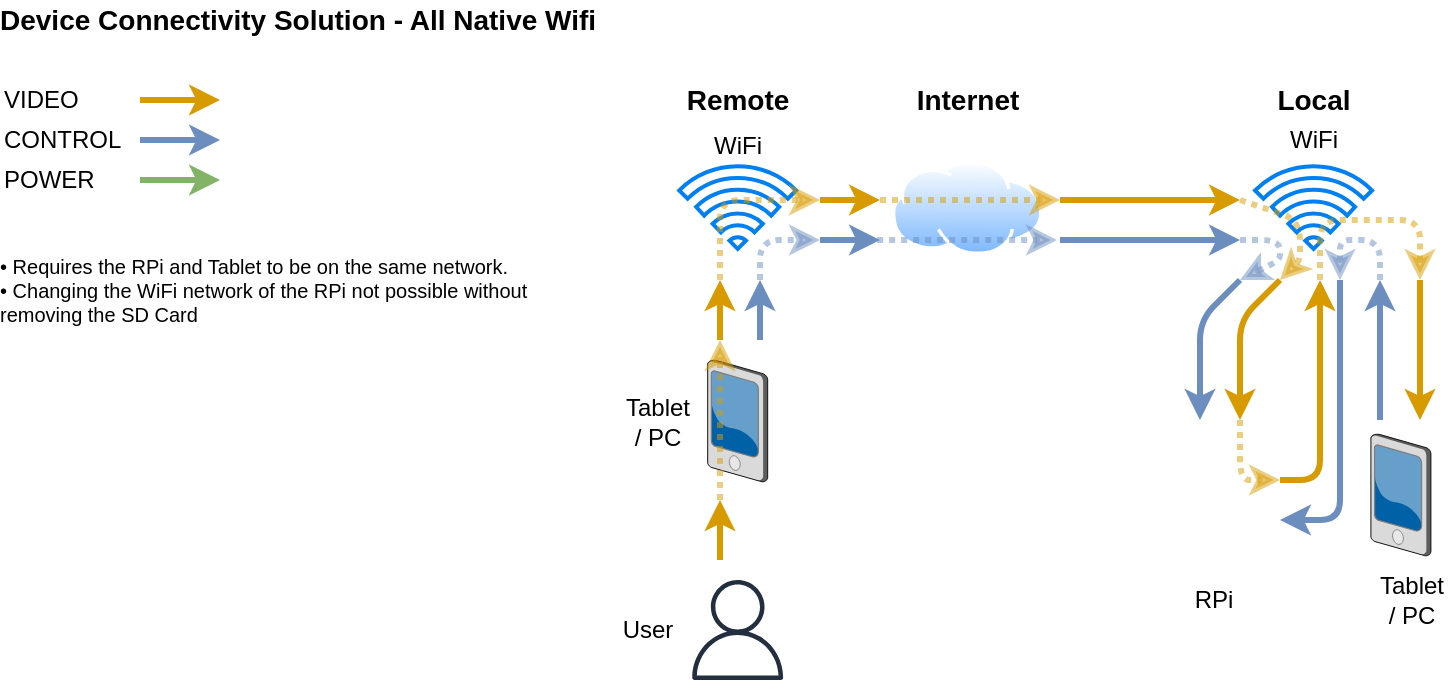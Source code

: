 <mxfile version="13.7.7"><diagram id="H0C3x1wtowre6UUmvb6N" name="Page-1"><mxGraphModel dx="1221" dy="578" grid="1" gridSize="10" guides="1" tooltips="1" connect="1" arrows="1" fold="1" page="1" pageScale="1" pageWidth="827" pageHeight="1169" math="0" shadow="0"><root><mxCell id="0"/><mxCell id="1" parent="0"/><mxCell id="VdSbWNa9EGaHtR1fiAJP-2" value="" style="verticalLabelPosition=bottom;aspect=fixed;html=1;verticalAlign=top;strokeColor=none;align=center;outlineConnect=0;shape=mxgraph.citrix.pda;" vertex="1" parent="1"><mxGeometry x="725.46" y="257" width="30" height="61" as="geometry"/></mxCell><mxCell id="VdSbWNa9EGaHtR1fiAJP-3" value="" style="verticalLabelPosition=bottom;aspect=fixed;html=1;verticalAlign=top;strokeColor=none;align=center;outlineConnect=0;shape=mxgraph.citrix.pda;" vertex="1" parent="1"><mxGeometry x="393.85" y="220" width="30" height="61" as="geometry"/></mxCell><mxCell id="VdSbWNa9EGaHtR1fiAJP-4" value="" style="outlineConnect=0;fontColor=#232F3E;gradientColor=none;fillColor=#232F3E;strokeColor=none;dashed=0;verticalLabelPosition=bottom;verticalAlign=top;align=center;html=1;fontSize=12;fontStyle=0;aspect=fixed;pointerEvents=1;shape=mxgraph.aws4.user;" vertex="1" parent="1"><mxGeometry x="383.85" y="330" width="50" height="50" as="geometry"/></mxCell><mxCell id="VdSbWNa9EGaHtR1fiAJP-6" value="" style="shape=image;html=1;verticalAlign=top;verticalLabelPosition=bottom;labelBackgroundColor=#ffffff;imageAspect=0;aspect=fixed;image=https://cdn4.iconfinder.com/data/icons/logos-and-brands/512/272_Raspberry_Pi_logo-128.png" vertex="1" parent="1"><mxGeometry x="620" y="260.5" width="54" height="54" as="geometry"/></mxCell><mxCell id="VdSbWNa9EGaHtR1fiAJP-8" value="" style="html=1;verticalLabelPosition=bottom;align=center;labelBackgroundColor=#ffffff;verticalAlign=bottom;strokeWidth=2;strokeColor=#0080F0;shadow=0;dashed=0;shape=mxgraph.ios7.icons.wifi;pointerEvents=1" vertex="1" parent="1"><mxGeometry x="379.63" y="123.08" width="58.45" height="41.33" as="geometry"/></mxCell><mxCell id="VdSbWNa9EGaHtR1fiAJP-9" value="" style="aspect=fixed;perimeter=ellipsePerimeter;html=1;align=center;shadow=0;dashed=0;spacingTop=3;image;image=img/lib/active_directory/internet_cloud.svg;" vertex="1" parent="1"><mxGeometry x="485.88" y="120" width="75.39" height="47.5" as="geometry"/></mxCell><mxCell id="VdSbWNa9EGaHtR1fiAJP-13" value="WiFi" style="text;html=1;strokeColor=none;fillColor=none;align=center;verticalAlign=middle;whiteSpace=wrap;rounded=0;" vertex="1" parent="1"><mxGeometry x="388.85" y="103.08" width="40" height="20" as="geometry"/></mxCell><mxCell id="VdSbWNa9EGaHtR1fiAJP-14" value="Internet" style="text;html=1;strokeColor=none;fillColor=none;align=center;verticalAlign=middle;whiteSpace=wrap;rounded=0;fontSize=14;fontStyle=1" vertex="1" parent="1"><mxGeometry x="503.57" y="80" width="40" height="20" as="geometry"/></mxCell><mxCell id="VdSbWNa9EGaHtR1fiAJP-16" value="Remote" style="text;html=1;strokeColor=none;fillColor=none;align=center;verticalAlign=middle;whiteSpace=wrap;rounded=0;fontSize=14;fontStyle=1" vertex="1" parent="1"><mxGeometry x="388.85" y="80" width="40" height="20" as="geometry"/></mxCell><mxCell id="VdSbWNa9EGaHtR1fiAJP-17" value="Tablet / PC" style="text;html=1;strokeColor=none;fillColor=none;align=center;verticalAlign=middle;whiteSpace=wrap;rounded=0;" vertex="1" parent="1"><mxGeometry x="348.85" y="240.5" width="40" height="20" as="geometry"/></mxCell><mxCell id="VdSbWNa9EGaHtR1fiAJP-18" value="User" style="text;html=1;strokeColor=none;fillColor=none;align=center;verticalAlign=middle;whiteSpace=wrap;rounded=0;" vertex="1" parent="1"><mxGeometry x="343.85" y="345" width="40" height="20" as="geometry"/></mxCell><mxCell id="VdSbWNa9EGaHtR1fiAJP-19" value="Local" style="text;html=1;strokeColor=none;fillColor=none;align=center;verticalAlign=middle;whiteSpace=wrap;rounded=0;fontSize=14;fontStyle=1" vertex="1" parent="1"><mxGeometry x="676.77" y="80" width="40" height="20" as="geometry"/></mxCell><mxCell id="VdSbWNa9EGaHtR1fiAJP-22" value="Tablet / PC" style="text;html=1;strokeColor=none;fillColor=none;align=center;verticalAlign=middle;whiteSpace=wrap;rounded=0;" vertex="1" parent="1"><mxGeometry x="726" y="330" width="40" height="20" as="geometry"/></mxCell><mxCell id="VdSbWNa9EGaHtR1fiAJP-28" value="Device Connectivity Solution - All Native Wifi" style="text;html=1;strokeColor=none;fillColor=none;align=left;verticalAlign=middle;whiteSpace=wrap;rounded=0;fontSize=14;fontStyle=1;spacing=0;" vertex="1" parent="1"><mxGeometry x="40" y="40" width="330.75" height="20" as="geometry"/></mxCell><mxCell id="VdSbWNa9EGaHtR1fiAJP-37" value="" style="html=1;verticalLabelPosition=bottom;align=center;labelBackgroundColor=#ffffff;verticalAlign=bottom;strokeWidth=2;strokeColor=#0080F0;shadow=0;dashed=0;shape=mxgraph.ios7.icons.wifi;pointerEvents=1" vertex="1" parent="1"><mxGeometry x="667.55" y="123.08" width="58.45" height="41.33" as="geometry"/></mxCell><mxCell id="VdSbWNa9EGaHtR1fiAJP-42" value="" style="endArrow=classic;html=1;strokeWidth=3;fontSize=14;fillColor=#dae8fc;strokeColor=#6c8ebf;" edge="1" parent="1"><mxGeometry width="50" height="50" relative="1" as="geometry"><mxPoint x="420" y="210" as="sourcePoint"/><mxPoint x="420" y="180" as="targetPoint"/></mxGeometry></mxCell><mxCell id="VdSbWNa9EGaHtR1fiAJP-43" value="" style="endArrow=classic;html=1;strokeWidth=3;fontSize=14;fillColor=#dae8fc;strokeColor=#6c8ebf;" edge="1" parent="1"><mxGeometry width="50" height="50" relative="1" as="geometry"><mxPoint x="450" y="160" as="sourcePoint"/><mxPoint x="480" y="160" as="targetPoint"/></mxGeometry></mxCell><mxCell id="VdSbWNa9EGaHtR1fiAJP-44" value="" style="endArrow=classic;html=1;strokeWidth=3;fontSize=14;fillColor=#dae8fc;strokeColor=#6c8ebf;" edge="1" parent="1"><mxGeometry width="50" height="50" relative="1" as="geometry"><mxPoint x="570" y="160" as="sourcePoint"/><mxPoint x="660" y="160" as="targetPoint"/></mxGeometry></mxCell><mxCell id="VdSbWNa9EGaHtR1fiAJP-45" value="" style="endArrow=classic;html=1;strokeWidth=3;fontSize=14;fillColor=#dae8fc;strokeColor=#6c8ebf;" edge="1" parent="1"><mxGeometry width="50" height="50" relative="1" as="geometry"><mxPoint x="660" y="180" as="sourcePoint"/><mxPoint x="640" y="250" as="targetPoint"/><Array as="points"><mxPoint x="640" y="200"/></Array></mxGeometry></mxCell><mxCell id="VdSbWNa9EGaHtR1fiAJP-47" value="RPi" style="text;html=1;strokeColor=none;fillColor=none;align=center;verticalAlign=middle;whiteSpace=wrap;rounded=0;" vertex="1" parent="1"><mxGeometry x="627" y="330" width="40" height="20" as="geometry"/></mxCell><mxCell id="VdSbWNa9EGaHtR1fiAJP-48" value="WiFi" style="text;html=1;strokeColor=none;fillColor=none;align=center;verticalAlign=middle;whiteSpace=wrap;rounded=0;" vertex="1" parent="1"><mxGeometry x="676.77" y="100" width="40" height="20" as="geometry"/></mxCell><mxCell id="VdSbWNa9EGaHtR1fiAJP-49" value="" style="endArrow=classic;html=1;strokeWidth=3;fontSize=14;fillColor=#ffe6cc;strokeColor=#d79b00;" edge="1" parent="1"><mxGeometry width="50" height="50" relative="1" as="geometry"><mxPoint x="400.0" y="320" as="sourcePoint"/><mxPoint x="400.0" y="290" as="targetPoint"/></mxGeometry></mxCell><mxCell id="VdSbWNa9EGaHtR1fiAJP-50" value="" style="endArrow=classic;html=1;strokeWidth=3;fontSize=14;fillColor=#ffe6cc;strokeColor=#d79b00;" edge="1" parent="1"><mxGeometry width="50" height="50" relative="1" as="geometry"><mxPoint x="400.0" y="210" as="sourcePoint"/><mxPoint x="400.0" y="180" as="targetPoint"/></mxGeometry></mxCell><mxCell id="VdSbWNa9EGaHtR1fiAJP-51" value="" style="endArrow=classic;html=1;strokeWidth=3;fontSize=14;fillColor=#ffe6cc;strokeColor=#d79b00;" edge="1" parent="1"><mxGeometry width="50" height="50" relative="1" as="geometry"><mxPoint x="450" y="140" as="sourcePoint"/><mxPoint x="480" y="140" as="targetPoint"/></mxGeometry></mxCell><mxCell id="VdSbWNa9EGaHtR1fiAJP-52" value="" style="endArrow=classic;html=1;strokeWidth=3;fontSize=14;fillColor=#ffe6cc;strokeColor=#d79b00;" edge="1" parent="1"><mxGeometry width="50" height="50" relative="1" as="geometry"><mxPoint x="570.0" y="140" as="sourcePoint"/><mxPoint x="660" y="140" as="targetPoint"/></mxGeometry></mxCell><mxCell id="VdSbWNa9EGaHtR1fiAJP-53" value="" style="endArrow=classic;html=1;strokeWidth=3;fontSize=14;fillColor=#ffe6cc;strokeColor=#d79b00;" edge="1" parent="1"><mxGeometry width="50" height="50" relative="1" as="geometry"><mxPoint x="680" y="180" as="sourcePoint"/><mxPoint x="660" y="250" as="targetPoint"/><Array as="points"><mxPoint x="660" y="200"/></Array></mxGeometry></mxCell><mxCell id="VdSbWNa9EGaHtR1fiAJP-58" value="" style="endArrow=classic;html=1;strokeWidth=3;fontSize=14;fillColor=#ffe6cc;strokeColor=#d79b00;" edge="1" parent="1"><mxGeometry width="50" height="50" relative="1" as="geometry"><mxPoint x="680" y="280" as="sourcePoint"/><mxPoint x="700" y="180" as="targetPoint"/><Array as="points"><mxPoint x="700" y="280"/></Array></mxGeometry></mxCell><mxCell id="VdSbWNa9EGaHtR1fiAJP-59" value="" style="endArrow=classic;html=1;strokeWidth=3;fontSize=14;fillColor=#ffe6cc;strokeColor=#d79b00;" edge="1" parent="1"><mxGeometry width="50" height="50" relative="1" as="geometry"><mxPoint x="750" y="180" as="sourcePoint"/><mxPoint x="750" y="250" as="targetPoint"/></mxGeometry></mxCell><mxCell id="VdSbWNa9EGaHtR1fiAJP-60" value="" style="endArrow=classic;html=1;strokeWidth=3;fontSize=14;fillColor=#dae8fc;strokeColor=#6c8ebf;" edge="1" parent="1"><mxGeometry width="50" height="50" relative="1" as="geometry"><mxPoint x="730" y="250" as="sourcePoint"/><mxPoint x="730" y="180" as="targetPoint"/><Array as="points"><mxPoint x="730" y="200"/></Array></mxGeometry></mxCell><mxCell id="VdSbWNa9EGaHtR1fiAJP-61" value="" style="endArrow=classic;html=1;strokeWidth=3;fontSize=14;fillColor=#dae8fc;strokeColor=#6c8ebf;" edge="1" parent="1"><mxGeometry width="50" height="50" relative="1" as="geometry"><mxPoint x="710" y="180" as="sourcePoint"/><mxPoint x="680" y="300" as="targetPoint"/><Array as="points"><mxPoint x="710" y="300"/></Array></mxGeometry></mxCell><mxCell id="VdSbWNa9EGaHtR1fiAJP-65" value="" style="endArrow=classic;html=1;strokeWidth=3;fontSize=14;fillColor=#ffe6cc;strokeColor=#d79b00;opacity=50;dashed=1;dashPattern=1 1;" edge="1" parent="1"><mxGeometry width="50" height="50" relative="1" as="geometry"><mxPoint x="660" y="140" as="sourcePoint"/><mxPoint x="680" y="180" as="targetPoint"/><Array as="points"><mxPoint x="690" y="150"/><mxPoint x="690" y="170"/></Array></mxGeometry></mxCell><mxCell id="VdSbWNa9EGaHtR1fiAJP-66" value="" style="endArrow=classic;html=1;strokeWidth=3;fontSize=14;fillColor=#ffe6cc;strokeColor=#d79b00;opacity=50;dashed=1;dashPattern=1 1;" edge="1" parent="1"><mxGeometry width="50" height="50" relative="1" as="geometry"><mxPoint x="700" y="180" as="sourcePoint"/><mxPoint x="750" y="180" as="targetPoint"/><Array as="points"><mxPoint x="700" y="150"/><mxPoint x="750" y="150"/></Array></mxGeometry></mxCell><mxCell id="VdSbWNa9EGaHtR1fiAJP-67" value="" style="endArrow=classic;html=1;strokeWidth=3;fontSize=14;fillColor=#dae8fc;strokeColor=#6c8ebf;opacity=50;dashed=1;dashPattern=1 1;" edge="1" parent="1"><mxGeometry width="50" height="50" relative="1" as="geometry"><mxPoint x="730" y="180" as="sourcePoint"/><mxPoint x="710" y="180" as="targetPoint"/><Array as="points"><mxPoint x="730" y="160"/><mxPoint x="710" y="160"/></Array></mxGeometry></mxCell><mxCell id="VdSbWNa9EGaHtR1fiAJP-68" value="" style="endArrow=classic;html=1;strokeWidth=3;fontSize=14;fillColor=#dae8fc;strokeColor=#6c8ebf;opacity=50;dashed=1;dashPattern=1 1;" edge="1" parent="1"><mxGeometry width="50" height="50" relative="1" as="geometry"><mxPoint x="660" y="160" as="sourcePoint"/><mxPoint x="660" y="180" as="targetPoint"/><Array as="points"><mxPoint x="680" y="160"/><mxPoint x="680" y="170"/></Array></mxGeometry></mxCell><mxCell id="VdSbWNa9EGaHtR1fiAJP-69" value="" style="endArrow=classic;html=1;strokeWidth=3;fontSize=14;fillColor=#ffe6cc;strokeColor=#d79b00;opacity=50;dashed=1;dashPattern=1 1;" edge="1" parent="1"><mxGeometry width="50" height="50" relative="1" as="geometry"><mxPoint x="480" y="140" as="sourcePoint"/><mxPoint x="570" y="140" as="targetPoint"/><Array as="points"/></mxGeometry></mxCell><mxCell id="VdSbWNa9EGaHtR1fiAJP-70" value="" style="endArrow=classic;html=1;strokeWidth=3;fontSize=14;fillColor=#ffe6cc;strokeColor=#d79b00;opacity=50;dashed=1;dashPattern=1 1;" edge="1" parent="1"><mxGeometry width="50" height="50" relative="1" as="geometry"><mxPoint x="400" y="180" as="sourcePoint"/><mxPoint x="450" y="140" as="targetPoint"/><Array as="points"><mxPoint x="400" y="140"/></Array></mxGeometry></mxCell><mxCell id="VdSbWNa9EGaHtR1fiAJP-71" value="" style="endArrow=classic;html=1;strokeWidth=3;fontSize=14;fillColor=#ffe6cc;strokeColor=#d79b00;opacity=50;dashed=1;dashPattern=1 1;" edge="1" parent="1"><mxGeometry width="50" height="50" relative="1" as="geometry"><mxPoint x="400" y="290" as="sourcePoint"/><mxPoint x="400" y="210" as="targetPoint"/><Array as="points"/></mxGeometry></mxCell><mxCell id="VdSbWNa9EGaHtR1fiAJP-72" value="" style="endArrow=classic;html=1;strokeWidth=3;fontSize=14;fillColor=#dae8fc;strokeColor=#6c8ebf;opacity=50;dashed=1;dashPattern=1 1;" edge="1" parent="1"><mxGeometry width="50" height="50" relative="1" as="geometry"><mxPoint x="420" y="180" as="sourcePoint"/><mxPoint x="450" y="160" as="targetPoint"/><Array as="points"><mxPoint x="420" y="160"/></Array></mxGeometry></mxCell><mxCell id="VdSbWNa9EGaHtR1fiAJP-74" value="" style="endArrow=classic;html=1;strokeWidth=3;fontSize=14;fillColor=#dae8fc;strokeColor=#6c8ebf;opacity=50;dashed=1;dashPattern=1 1;" edge="1" parent="1"><mxGeometry width="50" height="50" relative="1" as="geometry"><mxPoint x="478.57" y="160" as="sourcePoint"/><mxPoint x="568.57" y="160" as="targetPoint"/><Array as="points"/></mxGeometry></mxCell><mxCell id="VdSbWNa9EGaHtR1fiAJP-76" value="" style="endArrow=classic;html=1;strokeWidth=3;fontSize=14;fillColor=#ffe6cc;strokeColor=#d79b00;opacity=50;dashed=1;dashPattern=1 1;" edge="1" parent="1"><mxGeometry width="50" height="50" relative="1" as="geometry"><mxPoint x="660" y="250" as="sourcePoint"/><mxPoint x="680" y="280" as="targetPoint"/><Array as="points"><mxPoint x="660" y="280"/></Array></mxGeometry></mxCell><mxCell id="VdSbWNa9EGaHtR1fiAJP-78" value="• Requires the RPi and Tablet to be on the same network.&#10;• Changing the WiFi network of the RPi not possible without removing the SD Card" style="text;strokeColor=none;fillColor=none;spacing=0;spacingTop=0;whiteSpace=wrap;overflow=hidden;rounded=0;fontSize=10;align=left;verticalAlign=top;horizontal=1;labelPosition=center;verticalLabelPosition=middle;" vertex="1" parent="1"><mxGeometry x="40" y="163.25" width="280" height="113.75" as="geometry"/></mxCell><mxCell id="VdSbWNa9EGaHtR1fiAJP-91" value="" style="group;align=left;" vertex="1" connectable="0" parent="1"><mxGeometry x="40" y="80" width="100" height="60" as="geometry"/></mxCell><mxCell id="VdSbWNa9EGaHtR1fiAJP-80" value="" style="group" vertex="1" connectable="0" parent="VdSbWNa9EGaHtR1fiAJP-91"><mxGeometry x="20" width="80" height="20" as="geometry"/></mxCell><mxCell id="VdSbWNa9EGaHtR1fiAJP-30" value="" style="endArrow=classic;html=1;fontSize=14;strokeWidth=3;fillColor=#ffe6cc;strokeColor=#d79b00;" edge="1" parent="VdSbWNa9EGaHtR1fiAJP-80"><mxGeometry width="50" height="50" relative="1" as="geometry"><mxPoint x="50" y="10" as="sourcePoint"/><mxPoint x="90" y="10" as="targetPoint"/></mxGeometry></mxCell><mxCell id="VdSbWNa9EGaHtR1fiAJP-81" value="" style="group" vertex="1" connectable="0" parent="VdSbWNa9EGaHtR1fiAJP-91"><mxGeometry x="10" y="20" width="81.15" height="40" as="geometry"/></mxCell><mxCell id="VdSbWNa9EGaHtR1fiAJP-31" value="" style="endArrow=classic;html=1;fontSize=14;strokeWidth=3;fillColor=#dae8fc;strokeColor=#6c8ebf;" edge="1" parent="VdSbWNa9EGaHtR1fiAJP-81"><mxGeometry width="50" height="50" relative="1" as="geometry"><mxPoint x="60" y="10" as="sourcePoint"/><mxPoint x="100" y="10" as="targetPoint"/><Array as="points"><mxPoint x="81.15" y="10"/></Array></mxGeometry></mxCell><mxCell id="VdSbWNa9EGaHtR1fiAJP-33" value="CONTROL" style="text;html=1;strokeColor=none;fillColor=none;align=left;verticalAlign=middle;whiteSpace=wrap;rounded=0;fontSize=12;fontStyle=0" vertex="1" parent="VdSbWNa9EGaHtR1fiAJP-81"><mxGeometry x="-10" width="40" height="20" as="geometry"/></mxCell><mxCell id="VdSbWNa9EGaHtR1fiAJP-84" value="POWER" style="text;html=1;strokeColor=none;fillColor=none;align=left;verticalAlign=middle;whiteSpace=wrap;rounded=0;fontSize=12;fontStyle=0" vertex="1" parent="VdSbWNa9EGaHtR1fiAJP-81"><mxGeometry x="-10" y="20" width="40" height="20" as="geometry"/></mxCell><mxCell id="VdSbWNa9EGaHtR1fiAJP-82" value="" style="group" vertex="1" connectable="0" parent="VdSbWNa9EGaHtR1fiAJP-91"><mxGeometry x="10" y="40" width="81.15" height="20" as="geometry"/></mxCell><mxCell id="VdSbWNa9EGaHtR1fiAJP-83" value="" style="endArrow=classic;html=1;fontSize=14;strokeWidth=3;fillColor=#d5e8d4;strokeColor=#82b366;" edge="1" parent="VdSbWNa9EGaHtR1fiAJP-82"><mxGeometry width="50" height="50" relative="1" as="geometry"><mxPoint x="60" y="10" as="sourcePoint"/><mxPoint x="100" y="10" as="targetPoint"/><Array as="points"><mxPoint x="81.15" y="10"/></Array></mxGeometry></mxCell><mxCell id="VdSbWNa9EGaHtR1fiAJP-32" value="VIDEO" style="text;html=1;strokeColor=none;fillColor=none;align=left;verticalAlign=middle;whiteSpace=wrap;rounded=0;fontSize=12;fontStyle=0" vertex="1" parent="VdSbWNa9EGaHtR1fiAJP-91"><mxGeometry width="40" height="20" as="geometry"/></mxCell></root></mxGraphModel></diagram></mxfile>